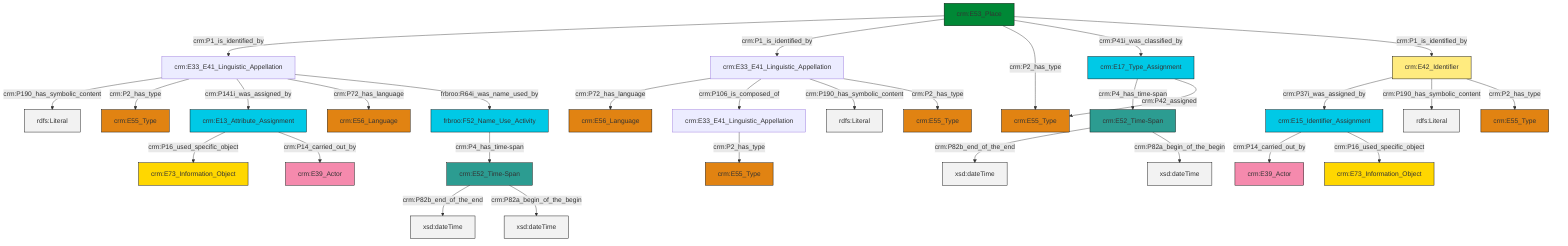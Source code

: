 graph TD
classDef Literal fill:#f2f2f2,stroke:#000000;
classDef CRM_Entity fill:#FFFFFF,stroke:#000000;
classDef Temporal_Entity fill:#00C9E6, stroke:#000000;
classDef Type fill:#E18312, stroke:#000000;
classDef Time-Span fill:#2C9C91, stroke:#000000;
classDef Appellation fill:#FFEB7F, stroke:#000000;
classDef Place fill:#008836, stroke:#000000;
classDef Persistent_Item fill:#B266B2, stroke:#000000;
classDef Conceptual_Object fill:#FFD700, stroke:#000000;
classDef Physical_Thing fill:#D2B48C, stroke:#000000;
classDef Actor fill:#f58aad, stroke:#000000;
classDef PC_Classes fill:#4ce600, stroke:#000000;
classDef Multi fill:#cccccc,stroke:#000000;

0["crm:E33_E41_Linguistic_Appellation"]:::Default -->|crm:P2_has_type| 1["crm:E55_Type"]:::Type
4["crm:E53_Place"]:::Place -->|crm:P1_is_identified_by| 5["crm:E33_E41_Linguistic_Appellation"]:::Default
4["crm:E53_Place"]:::Place -->|crm:P1_is_identified_by| 6["crm:E33_E41_Linguistic_Appellation"]:::Default
11["frbroo:F52_Name_Use_Activity"]:::Temporal_Entity -->|crm:P4_has_time-span| 13["crm:E52_Time-Span"]:::Time-Span
6["crm:E33_E41_Linguistic_Appellation"]:::Default -->|crm:P72_has_language| 14["crm:E56_Language"]:::Type
19["crm:E13_Attribute_Assignment"]:::Temporal_Entity -->|crm:P16_used_specific_object| 20["crm:E73_Information_Object"]:::Conceptual_Object
5["crm:E33_E41_Linguistic_Appellation"]:::Default -->|crm:P190_has_symbolic_content| 23[rdfs:Literal]:::Literal
24["crm:E52_Time-Span"]:::Time-Span -->|crm:P82b_end_of_the_end| 25[xsd:dateTime]:::Literal
26["crm:E17_Type_Assignment"]:::Temporal_Entity -->|crm:P4_has_time-span| 24["crm:E52_Time-Span"]:::Time-Span
13["crm:E52_Time-Span"]:::Time-Span -->|crm:P82b_end_of_the_end| 29[xsd:dateTime]:::Literal
27["crm:E42_Identifier"]:::Appellation -->|crm:P37i_was_assigned_by| 2["crm:E15_Identifier_Assignment"]:::Temporal_Entity
4["crm:E53_Place"]:::Place -->|crm:P2_has_type| 7["crm:E55_Type"]:::Type
5["crm:E33_E41_Linguistic_Appellation"]:::Default -->|crm:P2_has_type| 32["crm:E55_Type"]:::Type
5["crm:E33_E41_Linguistic_Appellation"]:::Default -->|crm:P141i_was_assigned_by| 19["crm:E13_Attribute_Assignment"]:::Temporal_Entity
19["crm:E13_Attribute_Assignment"]:::Temporal_Entity -->|crm:P14_carried_out_by| 9["crm:E39_Actor"]:::Actor
5["crm:E33_E41_Linguistic_Appellation"]:::Default -->|crm:P72_has_language| 17["crm:E56_Language"]:::Type
6["crm:E33_E41_Linguistic_Appellation"]:::Default -->|crm:P106_is_composed_of| 0["crm:E33_E41_Linguistic_Appellation"]:::Default
4["crm:E53_Place"]:::Place -->|crm:P41i_was_classified_by| 26["crm:E17_Type_Assignment"]:::Temporal_Entity
6["crm:E33_E41_Linguistic_Appellation"]:::Default -->|crm:P190_has_symbolic_content| 37[rdfs:Literal]:::Literal
24["crm:E52_Time-Span"]:::Time-Span -->|crm:P82a_begin_of_the_begin| 38[xsd:dateTime]:::Literal
13["crm:E52_Time-Span"]:::Time-Span -->|crm:P82a_begin_of_the_begin| 40[xsd:dateTime]:::Literal
4["crm:E53_Place"]:::Place -->|crm:P1_is_identified_by| 27["crm:E42_Identifier"]:::Appellation
26["crm:E17_Type_Assignment"]:::Temporal_Entity -->|crm:P42_assigned| 7["crm:E55_Type"]:::Type
2["crm:E15_Identifier_Assignment"]:::Temporal_Entity -->|crm:P14_carried_out_by| 41["crm:E39_Actor"]:::Actor
27["crm:E42_Identifier"]:::Appellation -->|crm:P190_has_symbolic_content| 44[rdfs:Literal]:::Literal
27["crm:E42_Identifier"]:::Appellation -->|crm:P2_has_type| 45["crm:E55_Type"]:::Type
6["crm:E33_E41_Linguistic_Appellation"]:::Default -->|crm:P2_has_type| 15["crm:E55_Type"]:::Type
2["crm:E15_Identifier_Assignment"]:::Temporal_Entity -->|crm:P16_used_specific_object| 21["crm:E73_Information_Object"]:::Conceptual_Object
5["crm:E33_E41_Linguistic_Appellation"]:::Default -->|frbroo:R64i_was_name_used_by| 11["frbroo:F52_Name_Use_Activity"]:::Temporal_Entity